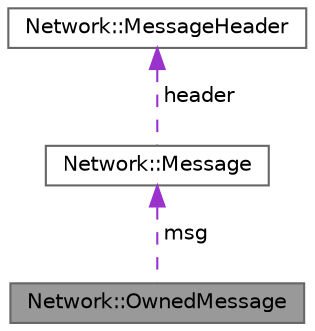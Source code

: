 digraph "Network::OwnedMessage"
{
 // LATEX_PDF_SIZE
  bgcolor="transparent";
  edge [fontname=Helvetica,fontsize=10,labelfontname=Helvetica,labelfontsize=10];
  node [fontname=Helvetica,fontsize=10,shape=box,height=0.2,width=0.4];
  Node1 [label="Network::OwnedMessage",height=0.2,width=0.4,color="gray40", fillcolor="grey60", style="filled", fontcolor="black",tooltip=" "];
  Node2 -> Node1 [dir="back",color="darkorchid3",style="dashed",label=" msg" ];
  Node2 [label="Network::Message",height=0.2,width=0.4,color="gray40", fillcolor="white", style="filled",URL="$struct_network_1_1_message.html",tooltip="The Message struct is the message that will be sent between the server and the client...."];
  Node3 -> Node2 [dir="back",color="darkorchid3",style="dashed",label=" header" ];
  Node3 [label="Network::MessageHeader",height=0.2,width=0.4,color="gray40", fillcolor="white", style="filled",URL="$struct_network_1_1_message_header.html",tooltip="The MessageHeader struct is the header of the message. It contains the id of the message and the size..."];
}
